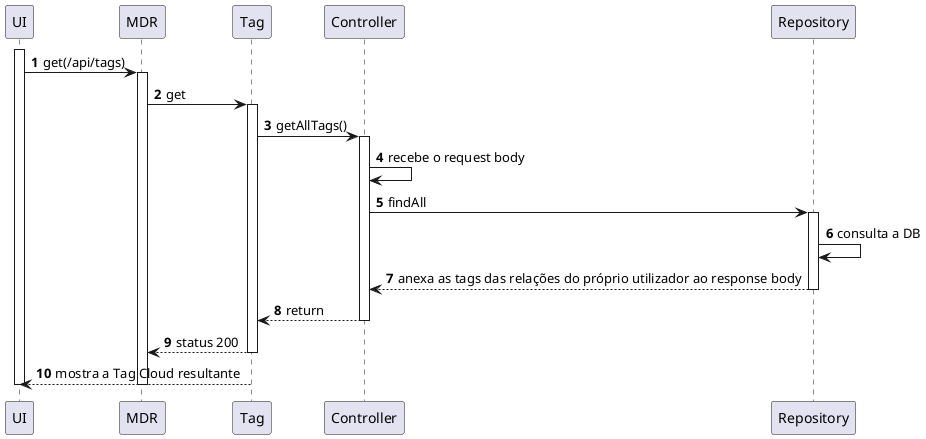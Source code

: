 @startuml
autonumber
'hide footbox

		participant "UI" as ui
		participant "MDR" as mdr
    participant "Tag" as tag
    participant "Controller" as ctrl
    participant "Repository" as repo

    activate ui
		ui->mdr:get(/api/tags)
    activate mdr

    mdr->tag: get
    activate tag
    tag->ctrl:getAllTags()
    activate ctrl
    ctrl->ctrl: recebe o request body
		ctrl->repo: findAll
    activate repo
    repo->repo: consulta a DB
    repo-->ctrl: anexa as tags das relações do próprio utilizador ao response body
    deactivate repo
    ctrl-->tag: return
    deactivate ctrl
    tag-->mdr: status 200
    deactivate tag
    tag-->ui: mostra a Tag Cloud resultante
    deactivate mdr
    deactivate ui
@enduml
